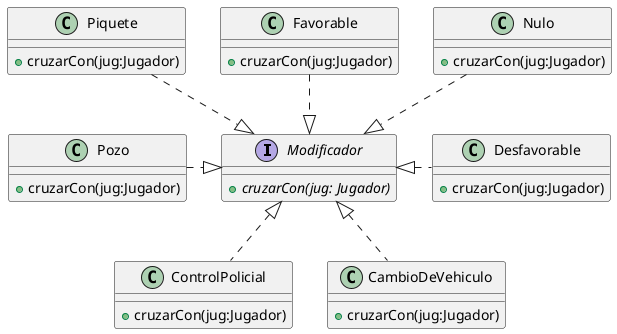 
@startuml interface-modificador

interface Modificador {
    + {abstract} cruzarCon(jug: Jugador)
}

class Pozo {
    + cruzarCon(jug:Jugador)
}

class ControlPolicial {
    + cruzarCon(jug:Jugador)
}

class Piquete {
    + cruzarCon(jug:Jugador)
}

class Favorable {
    + cruzarCon(jug:Jugador)
}

class Desfavorable {
    + cruzarCon(jug:Jugador)
}

class CambioDeVehiculo {
    + cruzarCon(jug:Jugador)
}

class Nulo {
    + cruzarCon(jug:Jugador)
}

Favorable ..|> Modificador
Desfavorable .left.|> Modificador
CambioDeVehiculo .up.|> Modificador
Pozo .right.|> Modificador
Piquete ..|> Modificador
ControlPolicial .up.|> Modificador
Nulo ..|> Modificador

@enduml 
